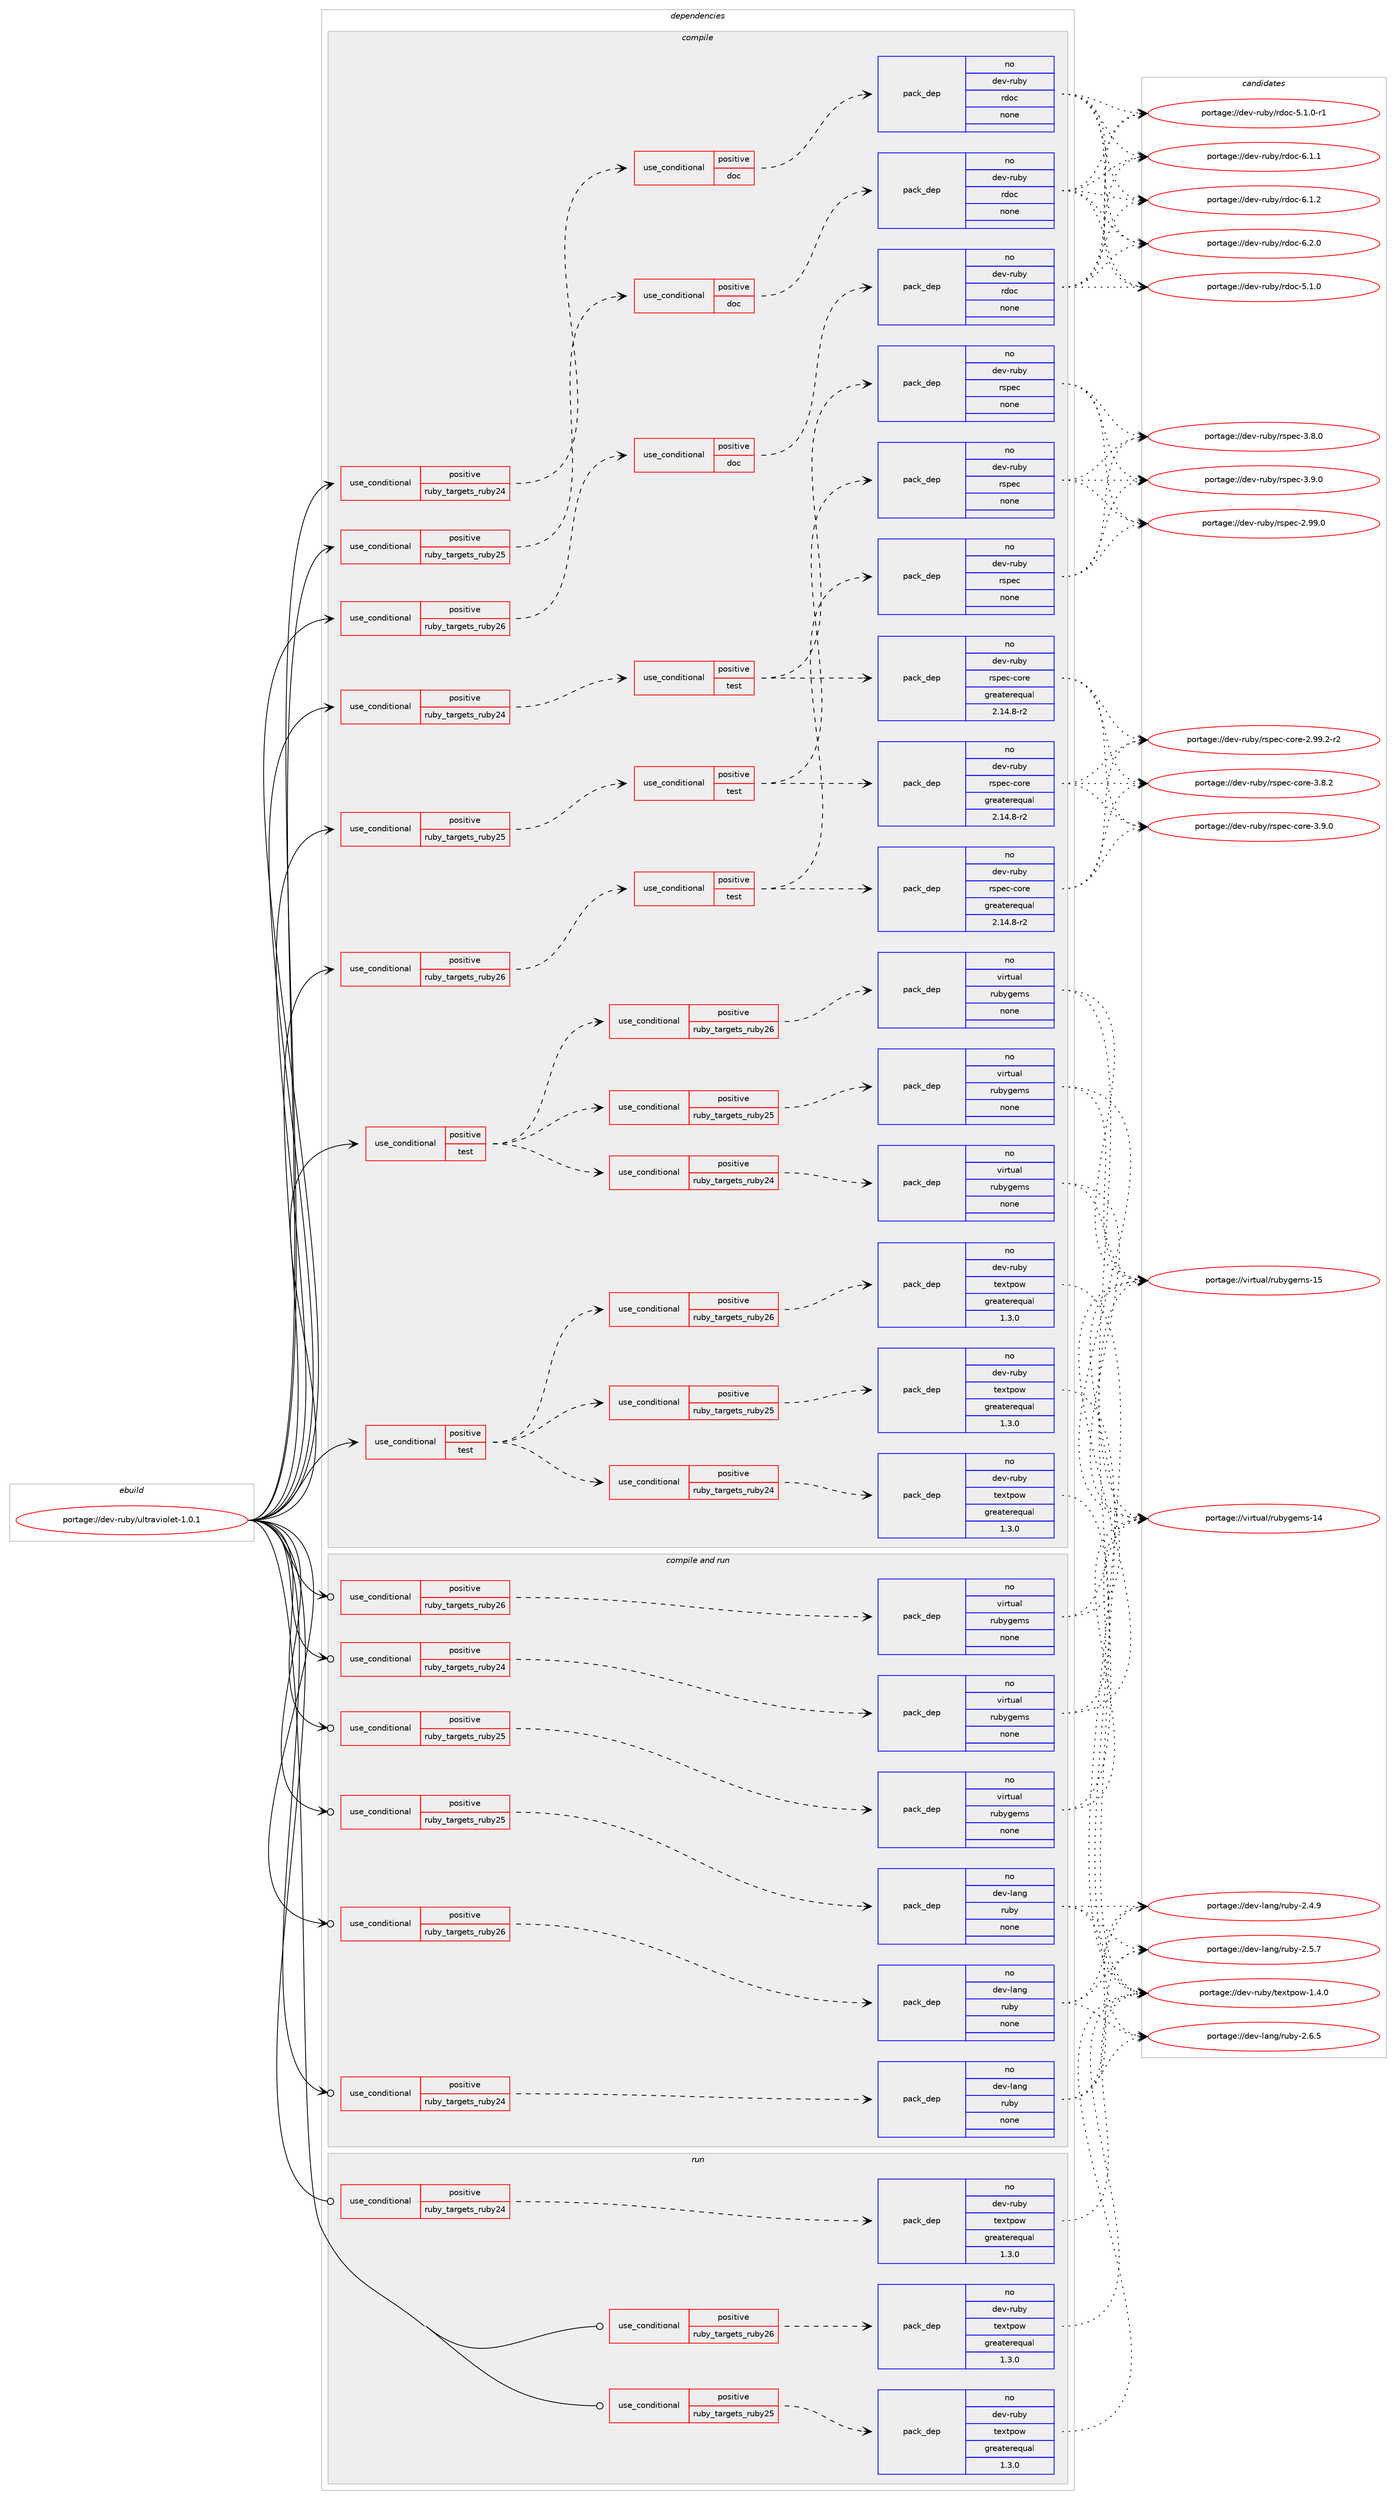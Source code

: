 digraph prolog {

# *************
# Graph options
# *************

newrank=true;
concentrate=true;
compound=true;
graph [rankdir=LR,fontname=Helvetica,fontsize=10,ranksep=1.5];#, ranksep=2.5, nodesep=0.2];
edge  [arrowhead=vee];
node  [fontname=Helvetica,fontsize=10];

# **********
# The ebuild
# **********

subgraph cluster_leftcol {
color=gray;
rank=same;
label=<<i>ebuild</i>>;
id [label="portage://dev-ruby/ultraviolet-1.0.1", color=red, width=4, href="../dev-ruby/ultraviolet-1.0.1.svg"];
}

# ****************
# The dependencies
# ****************

subgraph cluster_midcol {
color=gray;
label=<<i>dependencies</i>>;
subgraph cluster_compile {
fillcolor="#eeeeee";
style=filled;
label=<<i>compile</i>>;
subgraph cond69080 {
dependency254901 [label=<<TABLE BORDER="0" CELLBORDER="1" CELLSPACING="0" CELLPADDING="4"><TR><TD ROWSPAN="3" CELLPADDING="10">use_conditional</TD></TR><TR><TD>positive</TD></TR><TR><TD>ruby_targets_ruby24</TD></TR></TABLE>>, shape=none, color=red];
subgraph cond69081 {
dependency254902 [label=<<TABLE BORDER="0" CELLBORDER="1" CELLSPACING="0" CELLPADDING="4"><TR><TD ROWSPAN="3" CELLPADDING="10">use_conditional</TD></TR><TR><TD>positive</TD></TR><TR><TD>doc</TD></TR></TABLE>>, shape=none, color=red];
subgraph pack182260 {
dependency254903 [label=<<TABLE BORDER="0" CELLBORDER="1" CELLSPACING="0" CELLPADDING="4" WIDTH="220"><TR><TD ROWSPAN="6" CELLPADDING="30">pack_dep</TD></TR><TR><TD WIDTH="110">no</TD></TR><TR><TD>dev-ruby</TD></TR><TR><TD>rdoc</TD></TR><TR><TD>none</TD></TR><TR><TD></TD></TR></TABLE>>, shape=none, color=blue];
}
dependency254902:e -> dependency254903:w [weight=20,style="dashed",arrowhead="vee"];
}
dependency254901:e -> dependency254902:w [weight=20,style="dashed",arrowhead="vee"];
}
id:e -> dependency254901:w [weight=20,style="solid",arrowhead="vee"];
subgraph cond69082 {
dependency254904 [label=<<TABLE BORDER="0" CELLBORDER="1" CELLSPACING="0" CELLPADDING="4"><TR><TD ROWSPAN="3" CELLPADDING="10">use_conditional</TD></TR><TR><TD>positive</TD></TR><TR><TD>ruby_targets_ruby24</TD></TR></TABLE>>, shape=none, color=red];
subgraph cond69083 {
dependency254905 [label=<<TABLE BORDER="0" CELLBORDER="1" CELLSPACING="0" CELLPADDING="4"><TR><TD ROWSPAN="3" CELLPADDING="10">use_conditional</TD></TR><TR><TD>positive</TD></TR><TR><TD>test</TD></TR></TABLE>>, shape=none, color=red];
subgraph pack182261 {
dependency254906 [label=<<TABLE BORDER="0" CELLBORDER="1" CELLSPACING="0" CELLPADDING="4" WIDTH="220"><TR><TD ROWSPAN="6" CELLPADDING="30">pack_dep</TD></TR><TR><TD WIDTH="110">no</TD></TR><TR><TD>dev-ruby</TD></TR><TR><TD>rspec</TD></TR><TR><TD>none</TD></TR><TR><TD></TD></TR></TABLE>>, shape=none, color=blue];
}
dependency254905:e -> dependency254906:w [weight=20,style="dashed",arrowhead="vee"];
subgraph pack182262 {
dependency254907 [label=<<TABLE BORDER="0" CELLBORDER="1" CELLSPACING="0" CELLPADDING="4" WIDTH="220"><TR><TD ROWSPAN="6" CELLPADDING="30">pack_dep</TD></TR><TR><TD WIDTH="110">no</TD></TR><TR><TD>dev-ruby</TD></TR><TR><TD>rspec-core</TD></TR><TR><TD>greaterequal</TD></TR><TR><TD>2.14.8-r2</TD></TR></TABLE>>, shape=none, color=blue];
}
dependency254905:e -> dependency254907:w [weight=20,style="dashed",arrowhead="vee"];
}
dependency254904:e -> dependency254905:w [weight=20,style="dashed",arrowhead="vee"];
}
id:e -> dependency254904:w [weight=20,style="solid",arrowhead="vee"];
subgraph cond69084 {
dependency254908 [label=<<TABLE BORDER="0" CELLBORDER="1" CELLSPACING="0" CELLPADDING="4"><TR><TD ROWSPAN="3" CELLPADDING="10">use_conditional</TD></TR><TR><TD>positive</TD></TR><TR><TD>ruby_targets_ruby25</TD></TR></TABLE>>, shape=none, color=red];
subgraph cond69085 {
dependency254909 [label=<<TABLE BORDER="0" CELLBORDER="1" CELLSPACING="0" CELLPADDING="4"><TR><TD ROWSPAN="3" CELLPADDING="10">use_conditional</TD></TR><TR><TD>positive</TD></TR><TR><TD>doc</TD></TR></TABLE>>, shape=none, color=red];
subgraph pack182263 {
dependency254910 [label=<<TABLE BORDER="0" CELLBORDER="1" CELLSPACING="0" CELLPADDING="4" WIDTH="220"><TR><TD ROWSPAN="6" CELLPADDING="30">pack_dep</TD></TR><TR><TD WIDTH="110">no</TD></TR><TR><TD>dev-ruby</TD></TR><TR><TD>rdoc</TD></TR><TR><TD>none</TD></TR><TR><TD></TD></TR></TABLE>>, shape=none, color=blue];
}
dependency254909:e -> dependency254910:w [weight=20,style="dashed",arrowhead="vee"];
}
dependency254908:e -> dependency254909:w [weight=20,style="dashed",arrowhead="vee"];
}
id:e -> dependency254908:w [weight=20,style="solid",arrowhead="vee"];
subgraph cond69086 {
dependency254911 [label=<<TABLE BORDER="0" CELLBORDER="1" CELLSPACING="0" CELLPADDING="4"><TR><TD ROWSPAN="3" CELLPADDING="10">use_conditional</TD></TR><TR><TD>positive</TD></TR><TR><TD>ruby_targets_ruby25</TD></TR></TABLE>>, shape=none, color=red];
subgraph cond69087 {
dependency254912 [label=<<TABLE BORDER="0" CELLBORDER="1" CELLSPACING="0" CELLPADDING="4"><TR><TD ROWSPAN="3" CELLPADDING="10">use_conditional</TD></TR><TR><TD>positive</TD></TR><TR><TD>test</TD></TR></TABLE>>, shape=none, color=red];
subgraph pack182264 {
dependency254913 [label=<<TABLE BORDER="0" CELLBORDER="1" CELLSPACING="0" CELLPADDING="4" WIDTH="220"><TR><TD ROWSPAN="6" CELLPADDING="30">pack_dep</TD></TR><TR><TD WIDTH="110">no</TD></TR><TR><TD>dev-ruby</TD></TR><TR><TD>rspec</TD></TR><TR><TD>none</TD></TR><TR><TD></TD></TR></TABLE>>, shape=none, color=blue];
}
dependency254912:e -> dependency254913:w [weight=20,style="dashed",arrowhead="vee"];
subgraph pack182265 {
dependency254914 [label=<<TABLE BORDER="0" CELLBORDER="1" CELLSPACING="0" CELLPADDING="4" WIDTH="220"><TR><TD ROWSPAN="6" CELLPADDING="30">pack_dep</TD></TR><TR><TD WIDTH="110">no</TD></TR><TR><TD>dev-ruby</TD></TR><TR><TD>rspec-core</TD></TR><TR><TD>greaterequal</TD></TR><TR><TD>2.14.8-r2</TD></TR></TABLE>>, shape=none, color=blue];
}
dependency254912:e -> dependency254914:w [weight=20,style="dashed",arrowhead="vee"];
}
dependency254911:e -> dependency254912:w [weight=20,style="dashed",arrowhead="vee"];
}
id:e -> dependency254911:w [weight=20,style="solid",arrowhead="vee"];
subgraph cond69088 {
dependency254915 [label=<<TABLE BORDER="0" CELLBORDER="1" CELLSPACING="0" CELLPADDING="4"><TR><TD ROWSPAN="3" CELLPADDING="10">use_conditional</TD></TR><TR><TD>positive</TD></TR><TR><TD>ruby_targets_ruby26</TD></TR></TABLE>>, shape=none, color=red];
subgraph cond69089 {
dependency254916 [label=<<TABLE BORDER="0" CELLBORDER="1" CELLSPACING="0" CELLPADDING="4"><TR><TD ROWSPAN="3" CELLPADDING="10">use_conditional</TD></TR><TR><TD>positive</TD></TR><TR><TD>doc</TD></TR></TABLE>>, shape=none, color=red];
subgraph pack182266 {
dependency254917 [label=<<TABLE BORDER="0" CELLBORDER="1" CELLSPACING="0" CELLPADDING="4" WIDTH="220"><TR><TD ROWSPAN="6" CELLPADDING="30">pack_dep</TD></TR><TR><TD WIDTH="110">no</TD></TR><TR><TD>dev-ruby</TD></TR><TR><TD>rdoc</TD></TR><TR><TD>none</TD></TR><TR><TD></TD></TR></TABLE>>, shape=none, color=blue];
}
dependency254916:e -> dependency254917:w [weight=20,style="dashed",arrowhead="vee"];
}
dependency254915:e -> dependency254916:w [weight=20,style="dashed",arrowhead="vee"];
}
id:e -> dependency254915:w [weight=20,style="solid",arrowhead="vee"];
subgraph cond69090 {
dependency254918 [label=<<TABLE BORDER="0" CELLBORDER="1" CELLSPACING="0" CELLPADDING="4"><TR><TD ROWSPAN="3" CELLPADDING="10">use_conditional</TD></TR><TR><TD>positive</TD></TR><TR><TD>ruby_targets_ruby26</TD></TR></TABLE>>, shape=none, color=red];
subgraph cond69091 {
dependency254919 [label=<<TABLE BORDER="0" CELLBORDER="1" CELLSPACING="0" CELLPADDING="4"><TR><TD ROWSPAN="3" CELLPADDING="10">use_conditional</TD></TR><TR><TD>positive</TD></TR><TR><TD>test</TD></TR></TABLE>>, shape=none, color=red];
subgraph pack182267 {
dependency254920 [label=<<TABLE BORDER="0" CELLBORDER="1" CELLSPACING="0" CELLPADDING="4" WIDTH="220"><TR><TD ROWSPAN="6" CELLPADDING="30">pack_dep</TD></TR><TR><TD WIDTH="110">no</TD></TR><TR><TD>dev-ruby</TD></TR><TR><TD>rspec</TD></TR><TR><TD>none</TD></TR><TR><TD></TD></TR></TABLE>>, shape=none, color=blue];
}
dependency254919:e -> dependency254920:w [weight=20,style="dashed",arrowhead="vee"];
subgraph pack182268 {
dependency254921 [label=<<TABLE BORDER="0" CELLBORDER="1" CELLSPACING="0" CELLPADDING="4" WIDTH="220"><TR><TD ROWSPAN="6" CELLPADDING="30">pack_dep</TD></TR><TR><TD WIDTH="110">no</TD></TR><TR><TD>dev-ruby</TD></TR><TR><TD>rspec-core</TD></TR><TR><TD>greaterequal</TD></TR><TR><TD>2.14.8-r2</TD></TR></TABLE>>, shape=none, color=blue];
}
dependency254919:e -> dependency254921:w [weight=20,style="dashed",arrowhead="vee"];
}
dependency254918:e -> dependency254919:w [weight=20,style="dashed",arrowhead="vee"];
}
id:e -> dependency254918:w [weight=20,style="solid",arrowhead="vee"];
subgraph cond69092 {
dependency254922 [label=<<TABLE BORDER="0" CELLBORDER="1" CELLSPACING="0" CELLPADDING="4"><TR><TD ROWSPAN="3" CELLPADDING="10">use_conditional</TD></TR><TR><TD>positive</TD></TR><TR><TD>test</TD></TR></TABLE>>, shape=none, color=red];
subgraph cond69093 {
dependency254923 [label=<<TABLE BORDER="0" CELLBORDER="1" CELLSPACING="0" CELLPADDING="4"><TR><TD ROWSPAN="3" CELLPADDING="10">use_conditional</TD></TR><TR><TD>positive</TD></TR><TR><TD>ruby_targets_ruby24</TD></TR></TABLE>>, shape=none, color=red];
subgraph pack182269 {
dependency254924 [label=<<TABLE BORDER="0" CELLBORDER="1" CELLSPACING="0" CELLPADDING="4" WIDTH="220"><TR><TD ROWSPAN="6" CELLPADDING="30">pack_dep</TD></TR><TR><TD WIDTH="110">no</TD></TR><TR><TD>dev-ruby</TD></TR><TR><TD>textpow</TD></TR><TR><TD>greaterequal</TD></TR><TR><TD>1.3.0</TD></TR></TABLE>>, shape=none, color=blue];
}
dependency254923:e -> dependency254924:w [weight=20,style="dashed",arrowhead="vee"];
}
dependency254922:e -> dependency254923:w [weight=20,style="dashed",arrowhead="vee"];
subgraph cond69094 {
dependency254925 [label=<<TABLE BORDER="0" CELLBORDER="1" CELLSPACING="0" CELLPADDING="4"><TR><TD ROWSPAN="3" CELLPADDING="10">use_conditional</TD></TR><TR><TD>positive</TD></TR><TR><TD>ruby_targets_ruby25</TD></TR></TABLE>>, shape=none, color=red];
subgraph pack182270 {
dependency254926 [label=<<TABLE BORDER="0" CELLBORDER="1" CELLSPACING="0" CELLPADDING="4" WIDTH="220"><TR><TD ROWSPAN="6" CELLPADDING="30">pack_dep</TD></TR><TR><TD WIDTH="110">no</TD></TR><TR><TD>dev-ruby</TD></TR><TR><TD>textpow</TD></TR><TR><TD>greaterequal</TD></TR><TR><TD>1.3.0</TD></TR></TABLE>>, shape=none, color=blue];
}
dependency254925:e -> dependency254926:w [weight=20,style="dashed",arrowhead="vee"];
}
dependency254922:e -> dependency254925:w [weight=20,style="dashed",arrowhead="vee"];
subgraph cond69095 {
dependency254927 [label=<<TABLE BORDER="0" CELLBORDER="1" CELLSPACING="0" CELLPADDING="4"><TR><TD ROWSPAN="3" CELLPADDING="10">use_conditional</TD></TR><TR><TD>positive</TD></TR><TR><TD>ruby_targets_ruby26</TD></TR></TABLE>>, shape=none, color=red];
subgraph pack182271 {
dependency254928 [label=<<TABLE BORDER="0" CELLBORDER="1" CELLSPACING="0" CELLPADDING="4" WIDTH="220"><TR><TD ROWSPAN="6" CELLPADDING="30">pack_dep</TD></TR><TR><TD WIDTH="110">no</TD></TR><TR><TD>dev-ruby</TD></TR><TR><TD>textpow</TD></TR><TR><TD>greaterequal</TD></TR><TR><TD>1.3.0</TD></TR></TABLE>>, shape=none, color=blue];
}
dependency254927:e -> dependency254928:w [weight=20,style="dashed",arrowhead="vee"];
}
dependency254922:e -> dependency254927:w [weight=20,style="dashed",arrowhead="vee"];
}
id:e -> dependency254922:w [weight=20,style="solid",arrowhead="vee"];
subgraph cond69096 {
dependency254929 [label=<<TABLE BORDER="0" CELLBORDER="1" CELLSPACING="0" CELLPADDING="4"><TR><TD ROWSPAN="3" CELLPADDING="10">use_conditional</TD></TR><TR><TD>positive</TD></TR><TR><TD>test</TD></TR></TABLE>>, shape=none, color=red];
subgraph cond69097 {
dependency254930 [label=<<TABLE BORDER="0" CELLBORDER="1" CELLSPACING="0" CELLPADDING="4"><TR><TD ROWSPAN="3" CELLPADDING="10">use_conditional</TD></TR><TR><TD>positive</TD></TR><TR><TD>ruby_targets_ruby24</TD></TR></TABLE>>, shape=none, color=red];
subgraph pack182272 {
dependency254931 [label=<<TABLE BORDER="0" CELLBORDER="1" CELLSPACING="0" CELLPADDING="4" WIDTH="220"><TR><TD ROWSPAN="6" CELLPADDING="30">pack_dep</TD></TR><TR><TD WIDTH="110">no</TD></TR><TR><TD>virtual</TD></TR><TR><TD>rubygems</TD></TR><TR><TD>none</TD></TR><TR><TD></TD></TR></TABLE>>, shape=none, color=blue];
}
dependency254930:e -> dependency254931:w [weight=20,style="dashed",arrowhead="vee"];
}
dependency254929:e -> dependency254930:w [weight=20,style="dashed",arrowhead="vee"];
subgraph cond69098 {
dependency254932 [label=<<TABLE BORDER="0" CELLBORDER="1" CELLSPACING="0" CELLPADDING="4"><TR><TD ROWSPAN="3" CELLPADDING="10">use_conditional</TD></TR><TR><TD>positive</TD></TR><TR><TD>ruby_targets_ruby25</TD></TR></TABLE>>, shape=none, color=red];
subgraph pack182273 {
dependency254933 [label=<<TABLE BORDER="0" CELLBORDER="1" CELLSPACING="0" CELLPADDING="4" WIDTH="220"><TR><TD ROWSPAN="6" CELLPADDING="30">pack_dep</TD></TR><TR><TD WIDTH="110">no</TD></TR><TR><TD>virtual</TD></TR><TR><TD>rubygems</TD></TR><TR><TD>none</TD></TR><TR><TD></TD></TR></TABLE>>, shape=none, color=blue];
}
dependency254932:e -> dependency254933:w [weight=20,style="dashed",arrowhead="vee"];
}
dependency254929:e -> dependency254932:w [weight=20,style="dashed",arrowhead="vee"];
subgraph cond69099 {
dependency254934 [label=<<TABLE BORDER="0" CELLBORDER="1" CELLSPACING="0" CELLPADDING="4"><TR><TD ROWSPAN="3" CELLPADDING="10">use_conditional</TD></TR><TR><TD>positive</TD></TR><TR><TD>ruby_targets_ruby26</TD></TR></TABLE>>, shape=none, color=red];
subgraph pack182274 {
dependency254935 [label=<<TABLE BORDER="0" CELLBORDER="1" CELLSPACING="0" CELLPADDING="4" WIDTH="220"><TR><TD ROWSPAN="6" CELLPADDING="30">pack_dep</TD></TR><TR><TD WIDTH="110">no</TD></TR><TR><TD>virtual</TD></TR><TR><TD>rubygems</TD></TR><TR><TD>none</TD></TR><TR><TD></TD></TR></TABLE>>, shape=none, color=blue];
}
dependency254934:e -> dependency254935:w [weight=20,style="dashed",arrowhead="vee"];
}
dependency254929:e -> dependency254934:w [weight=20,style="dashed",arrowhead="vee"];
}
id:e -> dependency254929:w [weight=20,style="solid",arrowhead="vee"];
}
subgraph cluster_compileandrun {
fillcolor="#eeeeee";
style=filled;
label=<<i>compile and run</i>>;
subgraph cond69100 {
dependency254936 [label=<<TABLE BORDER="0" CELLBORDER="1" CELLSPACING="0" CELLPADDING="4"><TR><TD ROWSPAN="3" CELLPADDING="10">use_conditional</TD></TR><TR><TD>positive</TD></TR><TR><TD>ruby_targets_ruby24</TD></TR></TABLE>>, shape=none, color=red];
subgraph pack182275 {
dependency254937 [label=<<TABLE BORDER="0" CELLBORDER="1" CELLSPACING="0" CELLPADDING="4" WIDTH="220"><TR><TD ROWSPAN="6" CELLPADDING="30">pack_dep</TD></TR><TR><TD WIDTH="110">no</TD></TR><TR><TD>dev-lang</TD></TR><TR><TD>ruby</TD></TR><TR><TD>none</TD></TR><TR><TD></TD></TR></TABLE>>, shape=none, color=blue];
}
dependency254936:e -> dependency254937:w [weight=20,style="dashed",arrowhead="vee"];
}
id:e -> dependency254936:w [weight=20,style="solid",arrowhead="odotvee"];
subgraph cond69101 {
dependency254938 [label=<<TABLE BORDER="0" CELLBORDER="1" CELLSPACING="0" CELLPADDING="4"><TR><TD ROWSPAN="3" CELLPADDING="10">use_conditional</TD></TR><TR><TD>positive</TD></TR><TR><TD>ruby_targets_ruby24</TD></TR></TABLE>>, shape=none, color=red];
subgraph pack182276 {
dependency254939 [label=<<TABLE BORDER="0" CELLBORDER="1" CELLSPACING="0" CELLPADDING="4" WIDTH="220"><TR><TD ROWSPAN="6" CELLPADDING="30">pack_dep</TD></TR><TR><TD WIDTH="110">no</TD></TR><TR><TD>virtual</TD></TR><TR><TD>rubygems</TD></TR><TR><TD>none</TD></TR><TR><TD></TD></TR></TABLE>>, shape=none, color=blue];
}
dependency254938:e -> dependency254939:w [weight=20,style="dashed",arrowhead="vee"];
}
id:e -> dependency254938:w [weight=20,style="solid",arrowhead="odotvee"];
subgraph cond69102 {
dependency254940 [label=<<TABLE BORDER="0" CELLBORDER="1" CELLSPACING="0" CELLPADDING="4"><TR><TD ROWSPAN="3" CELLPADDING="10">use_conditional</TD></TR><TR><TD>positive</TD></TR><TR><TD>ruby_targets_ruby25</TD></TR></TABLE>>, shape=none, color=red];
subgraph pack182277 {
dependency254941 [label=<<TABLE BORDER="0" CELLBORDER="1" CELLSPACING="0" CELLPADDING="4" WIDTH="220"><TR><TD ROWSPAN="6" CELLPADDING="30">pack_dep</TD></TR><TR><TD WIDTH="110">no</TD></TR><TR><TD>dev-lang</TD></TR><TR><TD>ruby</TD></TR><TR><TD>none</TD></TR><TR><TD></TD></TR></TABLE>>, shape=none, color=blue];
}
dependency254940:e -> dependency254941:w [weight=20,style="dashed",arrowhead="vee"];
}
id:e -> dependency254940:w [weight=20,style="solid",arrowhead="odotvee"];
subgraph cond69103 {
dependency254942 [label=<<TABLE BORDER="0" CELLBORDER="1" CELLSPACING="0" CELLPADDING="4"><TR><TD ROWSPAN="3" CELLPADDING="10">use_conditional</TD></TR><TR><TD>positive</TD></TR><TR><TD>ruby_targets_ruby25</TD></TR></TABLE>>, shape=none, color=red];
subgraph pack182278 {
dependency254943 [label=<<TABLE BORDER="0" CELLBORDER="1" CELLSPACING="0" CELLPADDING="4" WIDTH="220"><TR><TD ROWSPAN="6" CELLPADDING="30">pack_dep</TD></TR><TR><TD WIDTH="110">no</TD></TR><TR><TD>virtual</TD></TR><TR><TD>rubygems</TD></TR><TR><TD>none</TD></TR><TR><TD></TD></TR></TABLE>>, shape=none, color=blue];
}
dependency254942:e -> dependency254943:w [weight=20,style="dashed",arrowhead="vee"];
}
id:e -> dependency254942:w [weight=20,style="solid",arrowhead="odotvee"];
subgraph cond69104 {
dependency254944 [label=<<TABLE BORDER="0" CELLBORDER="1" CELLSPACING="0" CELLPADDING="4"><TR><TD ROWSPAN="3" CELLPADDING="10">use_conditional</TD></TR><TR><TD>positive</TD></TR><TR><TD>ruby_targets_ruby26</TD></TR></TABLE>>, shape=none, color=red];
subgraph pack182279 {
dependency254945 [label=<<TABLE BORDER="0" CELLBORDER="1" CELLSPACING="0" CELLPADDING="4" WIDTH="220"><TR><TD ROWSPAN="6" CELLPADDING="30">pack_dep</TD></TR><TR><TD WIDTH="110">no</TD></TR><TR><TD>dev-lang</TD></TR><TR><TD>ruby</TD></TR><TR><TD>none</TD></TR><TR><TD></TD></TR></TABLE>>, shape=none, color=blue];
}
dependency254944:e -> dependency254945:w [weight=20,style="dashed",arrowhead="vee"];
}
id:e -> dependency254944:w [weight=20,style="solid",arrowhead="odotvee"];
subgraph cond69105 {
dependency254946 [label=<<TABLE BORDER="0" CELLBORDER="1" CELLSPACING="0" CELLPADDING="4"><TR><TD ROWSPAN="3" CELLPADDING="10">use_conditional</TD></TR><TR><TD>positive</TD></TR><TR><TD>ruby_targets_ruby26</TD></TR></TABLE>>, shape=none, color=red];
subgraph pack182280 {
dependency254947 [label=<<TABLE BORDER="0" CELLBORDER="1" CELLSPACING="0" CELLPADDING="4" WIDTH="220"><TR><TD ROWSPAN="6" CELLPADDING="30">pack_dep</TD></TR><TR><TD WIDTH="110">no</TD></TR><TR><TD>virtual</TD></TR><TR><TD>rubygems</TD></TR><TR><TD>none</TD></TR><TR><TD></TD></TR></TABLE>>, shape=none, color=blue];
}
dependency254946:e -> dependency254947:w [weight=20,style="dashed",arrowhead="vee"];
}
id:e -> dependency254946:w [weight=20,style="solid",arrowhead="odotvee"];
}
subgraph cluster_run {
fillcolor="#eeeeee";
style=filled;
label=<<i>run</i>>;
subgraph cond69106 {
dependency254948 [label=<<TABLE BORDER="0" CELLBORDER="1" CELLSPACING="0" CELLPADDING="4"><TR><TD ROWSPAN="3" CELLPADDING="10">use_conditional</TD></TR><TR><TD>positive</TD></TR><TR><TD>ruby_targets_ruby24</TD></TR></TABLE>>, shape=none, color=red];
subgraph pack182281 {
dependency254949 [label=<<TABLE BORDER="0" CELLBORDER="1" CELLSPACING="0" CELLPADDING="4" WIDTH="220"><TR><TD ROWSPAN="6" CELLPADDING="30">pack_dep</TD></TR><TR><TD WIDTH="110">no</TD></TR><TR><TD>dev-ruby</TD></TR><TR><TD>textpow</TD></TR><TR><TD>greaterequal</TD></TR><TR><TD>1.3.0</TD></TR></TABLE>>, shape=none, color=blue];
}
dependency254948:e -> dependency254949:w [weight=20,style="dashed",arrowhead="vee"];
}
id:e -> dependency254948:w [weight=20,style="solid",arrowhead="odot"];
subgraph cond69107 {
dependency254950 [label=<<TABLE BORDER="0" CELLBORDER="1" CELLSPACING="0" CELLPADDING="4"><TR><TD ROWSPAN="3" CELLPADDING="10">use_conditional</TD></TR><TR><TD>positive</TD></TR><TR><TD>ruby_targets_ruby25</TD></TR></TABLE>>, shape=none, color=red];
subgraph pack182282 {
dependency254951 [label=<<TABLE BORDER="0" CELLBORDER="1" CELLSPACING="0" CELLPADDING="4" WIDTH="220"><TR><TD ROWSPAN="6" CELLPADDING="30">pack_dep</TD></TR><TR><TD WIDTH="110">no</TD></TR><TR><TD>dev-ruby</TD></TR><TR><TD>textpow</TD></TR><TR><TD>greaterequal</TD></TR><TR><TD>1.3.0</TD></TR></TABLE>>, shape=none, color=blue];
}
dependency254950:e -> dependency254951:w [weight=20,style="dashed",arrowhead="vee"];
}
id:e -> dependency254950:w [weight=20,style="solid",arrowhead="odot"];
subgraph cond69108 {
dependency254952 [label=<<TABLE BORDER="0" CELLBORDER="1" CELLSPACING="0" CELLPADDING="4"><TR><TD ROWSPAN="3" CELLPADDING="10">use_conditional</TD></TR><TR><TD>positive</TD></TR><TR><TD>ruby_targets_ruby26</TD></TR></TABLE>>, shape=none, color=red];
subgraph pack182283 {
dependency254953 [label=<<TABLE BORDER="0" CELLBORDER="1" CELLSPACING="0" CELLPADDING="4" WIDTH="220"><TR><TD ROWSPAN="6" CELLPADDING="30">pack_dep</TD></TR><TR><TD WIDTH="110">no</TD></TR><TR><TD>dev-ruby</TD></TR><TR><TD>textpow</TD></TR><TR><TD>greaterequal</TD></TR><TR><TD>1.3.0</TD></TR></TABLE>>, shape=none, color=blue];
}
dependency254952:e -> dependency254953:w [weight=20,style="dashed",arrowhead="vee"];
}
id:e -> dependency254952:w [weight=20,style="solid",arrowhead="odot"];
}
}

# **************
# The candidates
# **************

subgraph cluster_choices {
rank=same;
color=gray;
label=<<i>candidates</i>>;

subgraph choice182260 {
color=black;
nodesep=1;
choiceportage10010111845114117981214711410011199455346494648 [label="portage://dev-ruby/rdoc-5.1.0", color=red, width=4,href="../dev-ruby/rdoc-5.1.0.svg"];
choiceportage100101118451141179812147114100111994553464946484511449 [label="portage://dev-ruby/rdoc-5.1.0-r1", color=red, width=4,href="../dev-ruby/rdoc-5.1.0-r1.svg"];
choiceportage10010111845114117981214711410011199455446494649 [label="portage://dev-ruby/rdoc-6.1.1", color=red, width=4,href="../dev-ruby/rdoc-6.1.1.svg"];
choiceportage10010111845114117981214711410011199455446494650 [label="portage://dev-ruby/rdoc-6.1.2", color=red, width=4,href="../dev-ruby/rdoc-6.1.2.svg"];
choiceportage10010111845114117981214711410011199455446504648 [label="portage://dev-ruby/rdoc-6.2.0", color=red, width=4,href="../dev-ruby/rdoc-6.2.0.svg"];
dependency254903:e -> choiceportage10010111845114117981214711410011199455346494648:w [style=dotted,weight="100"];
dependency254903:e -> choiceportage100101118451141179812147114100111994553464946484511449:w [style=dotted,weight="100"];
dependency254903:e -> choiceportage10010111845114117981214711410011199455446494649:w [style=dotted,weight="100"];
dependency254903:e -> choiceportage10010111845114117981214711410011199455446494650:w [style=dotted,weight="100"];
dependency254903:e -> choiceportage10010111845114117981214711410011199455446504648:w [style=dotted,weight="100"];
}
subgraph choice182261 {
color=black;
nodesep=1;
choiceportage1001011184511411798121471141151121019945504657574648 [label="portage://dev-ruby/rspec-2.99.0", color=red, width=4,href="../dev-ruby/rspec-2.99.0.svg"];
choiceportage10010111845114117981214711411511210199455146564648 [label="portage://dev-ruby/rspec-3.8.0", color=red, width=4,href="../dev-ruby/rspec-3.8.0.svg"];
choiceportage10010111845114117981214711411511210199455146574648 [label="portage://dev-ruby/rspec-3.9.0", color=red, width=4,href="../dev-ruby/rspec-3.9.0.svg"];
dependency254906:e -> choiceportage1001011184511411798121471141151121019945504657574648:w [style=dotted,weight="100"];
dependency254906:e -> choiceportage10010111845114117981214711411511210199455146564648:w [style=dotted,weight="100"];
dependency254906:e -> choiceportage10010111845114117981214711411511210199455146574648:w [style=dotted,weight="100"];
}
subgraph choice182262 {
color=black;
nodesep=1;
choiceportage100101118451141179812147114115112101994599111114101455046575746504511450 [label="portage://dev-ruby/rspec-core-2.99.2-r2", color=red, width=4,href="../dev-ruby/rspec-core-2.99.2-r2.svg"];
choiceportage100101118451141179812147114115112101994599111114101455146564650 [label="portage://dev-ruby/rspec-core-3.8.2", color=red, width=4,href="../dev-ruby/rspec-core-3.8.2.svg"];
choiceportage100101118451141179812147114115112101994599111114101455146574648 [label="portage://dev-ruby/rspec-core-3.9.0", color=red, width=4,href="../dev-ruby/rspec-core-3.9.0.svg"];
dependency254907:e -> choiceportage100101118451141179812147114115112101994599111114101455046575746504511450:w [style=dotted,weight="100"];
dependency254907:e -> choiceportage100101118451141179812147114115112101994599111114101455146564650:w [style=dotted,weight="100"];
dependency254907:e -> choiceportage100101118451141179812147114115112101994599111114101455146574648:w [style=dotted,weight="100"];
}
subgraph choice182263 {
color=black;
nodesep=1;
choiceportage10010111845114117981214711410011199455346494648 [label="portage://dev-ruby/rdoc-5.1.0", color=red, width=4,href="../dev-ruby/rdoc-5.1.0.svg"];
choiceportage100101118451141179812147114100111994553464946484511449 [label="portage://dev-ruby/rdoc-5.1.0-r1", color=red, width=4,href="../dev-ruby/rdoc-5.1.0-r1.svg"];
choiceportage10010111845114117981214711410011199455446494649 [label="portage://dev-ruby/rdoc-6.1.1", color=red, width=4,href="../dev-ruby/rdoc-6.1.1.svg"];
choiceportage10010111845114117981214711410011199455446494650 [label="portage://dev-ruby/rdoc-6.1.2", color=red, width=4,href="../dev-ruby/rdoc-6.1.2.svg"];
choiceportage10010111845114117981214711410011199455446504648 [label="portage://dev-ruby/rdoc-6.2.0", color=red, width=4,href="../dev-ruby/rdoc-6.2.0.svg"];
dependency254910:e -> choiceportage10010111845114117981214711410011199455346494648:w [style=dotted,weight="100"];
dependency254910:e -> choiceportage100101118451141179812147114100111994553464946484511449:w [style=dotted,weight="100"];
dependency254910:e -> choiceportage10010111845114117981214711410011199455446494649:w [style=dotted,weight="100"];
dependency254910:e -> choiceportage10010111845114117981214711410011199455446494650:w [style=dotted,weight="100"];
dependency254910:e -> choiceportage10010111845114117981214711410011199455446504648:w [style=dotted,weight="100"];
}
subgraph choice182264 {
color=black;
nodesep=1;
choiceportage1001011184511411798121471141151121019945504657574648 [label="portage://dev-ruby/rspec-2.99.0", color=red, width=4,href="../dev-ruby/rspec-2.99.0.svg"];
choiceportage10010111845114117981214711411511210199455146564648 [label="portage://dev-ruby/rspec-3.8.0", color=red, width=4,href="../dev-ruby/rspec-3.8.0.svg"];
choiceportage10010111845114117981214711411511210199455146574648 [label="portage://dev-ruby/rspec-3.9.0", color=red, width=4,href="../dev-ruby/rspec-3.9.0.svg"];
dependency254913:e -> choiceportage1001011184511411798121471141151121019945504657574648:w [style=dotted,weight="100"];
dependency254913:e -> choiceportage10010111845114117981214711411511210199455146564648:w [style=dotted,weight="100"];
dependency254913:e -> choiceportage10010111845114117981214711411511210199455146574648:w [style=dotted,weight="100"];
}
subgraph choice182265 {
color=black;
nodesep=1;
choiceportage100101118451141179812147114115112101994599111114101455046575746504511450 [label="portage://dev-ruby/rspec-core-2.99.2-r2", color=red, width=4,href="../dev-ruby/rspec-core-2.99.2-r2.svg"];
choiceportage100101118451141179812147114115112101994599111114101455146564650 [label="portage://dev-ruby/rspec-core-3.8.2", color=red, width=4,href="../dev-ruby/rspec-core-3.8.2.svg"];
choiceportage100101118451141179812147114115112101994599111114101455146574648 [label="portage://dev-ruby/rspec-core-3.9.0", color=red, width=4,href="../dev-ruby/rspec-core-3.9.0.svg"];
dependency254914:e -> choiceportage100101118451141179812147114115112101994599111114101455046575746504511450:w [style=dotted,weight="100"];
dependency254914:e -> choiceportage100101118451141179812147114115112101994599111114101455146564650:w [style=dotted,weight="100"];
dependency254914:e -> choiceportage100101118451141179812147114115112101994599111114101455146574648:w [style=dotted,weight="100"];
}
subgraph choice182266 {
color=black;
nodesep=1;
choiceportage10010111845114117981214711410011199455346494648 [label="portage://dev-ruby/rdoc-5.1.0", color=red, width=4,href="../dev-ruby/rdoc-5.1.0.svg"];
choiceportage100101118451141179812147114100111994553464946484511449 [label="portage://dev-ruby/rdoc-5.1.0-r1", color=red, width=4,href="../dev-ruby/rdoc-5.1.0-r1.svg"];
choiceportage10010111845114117981214711410011199455446494649 [label="portage://dev-ruby/rdoc-6.1.1", color=red, width=4,href="../dev-ruby/rdoc-6.1.1.svg"];
choiceportage10010111845114117981214711410011199455446494650 [label="portage://dev-ruby/rdoc-6.1.2", color=red, width=4,href="../dev-ruby/rdoc-6.1.2.svg"];
choiceportage10010111845114117981214711410011199455446504648 [label="portage://dev-ruby/rdoc-6.2.0", color=red, width=4,href="../dev-ruby/rdoc-6.2.0.svg"];
dependency254917:e -> choiceportage10010111845114117981214711410011199455346494648:w [style=dotted,weight="100"];
dependency254917:e -> choiceportage100101118451141179812147114100111994553464946484511449:w [style=dotted,weight="100"];
dependency254917:e -> choiceportage10010111845114117981214711410011199455446494649:w [style=dotted,weight="100"];
dependency254917:e -> choiceportage10010111845114117981214711410011199455446494650:w [style=dotted,weight="100"];
dependency254917:e -> choiceportage10010111845114117981214711410011199455446504648:w [style=dotted,weight="100"];
}
subgraph choice182267 {
color=black;
nodesep=1;
choiceportage1001011184511411798121471141151121019945504657574648 [label="portage://dev-ruby/rspec-2.99.0", color=red, width=4,href="../dev-ruby/rspec-2.99.0.svg"];
choiceportage10010111845114117981214711411511210199455146564648 [label="portage://dev-ruby/rspec-3.8.0", color=red, width=4,href="../dev-ruby/rspec-3.8.0.svg"];
choiceportage10010111845114117981214711411511210199455146574648 [label="portage://dev-ruby/rspec-3.9.0", color=red, width=4,href="../dev-ruby/rspec-3.9.0.svg"];
dependency254920:e -> choiceportage1001011184511411798121471141151121019945504657574648:w [style=dotted,weight="100"];
dependency254920:e -> choiceportage10010111845114117981214711411511210199455146564648:w [style=dotted,weight="100"];
dependency254920:e -> choiceportage10010111845114117981214711411511210199455146574648:w [style=dotted,weight="100"];
}
subgraph choice182268 {
color=black;
nodesep=1;
choiceportage100101118451141179812147114115112101994599111114101455046575746504511450 [label="portage://dev-ruby/rspec-core-2.99.2-r2", color=red, width=4,href="../dev-ruby/rspec-core-2.99.2-r2.svg"];
choiceportage100101118451141179812147114115112101994599111114101455146564650 [label="portage://dev-ruby/rspec-core-3.8.2", color=red, width=4,href="../dev-ruby/rspec-core-3.8.2.svg"];
choiceportage100101118451141179812147114115112101994599111114101455146574648 [label="portage://dev-ruby/rspec-core-3.9.0", color=red, width=4,href="../dev-ruby/rspec-core-3.9.0.svg"];
dependency254921:e -> choiceportage100101118451141179812147114115112101994599111114101455046575746504511450:w [style=dotted,weight="100"];
dependency254921:e -> choiceportage100101118451141179812147114115112101994599111114101455146564650:w [style=dotted,weight="100"];
dependency254921:e -> choiceportage100101118451141179812147114115112101994599111114101455146574648:w [style=dotted,weight="100"];
}
subgraph choice182269 {
color=black;
nodesep=1;
choiceportage100101118451141179812147116101120116112111119454946524648 [label="portage://dev-ruby/textpow-1.4.0", color=red, width=4,href="../dev-ruby/textpow-1.4.0.svg"];
dependency254924:e -> choiceportage100101118451141179812147116101120116112111119454946524648:w [style=dotted,weight="100"];
}
subgraph choice182270 {
color=black;
nodesep=1;
choiceportage100101118451141179812147116101120116112111119454946524648 [label="portage://dev-ruby/textpow-1.4.0", color=red, width=4,href="../dev-ruby/textpow-1.4.0.svg"];
dependency254926:e -> choiceportage100101118451141179812147116101120116112111119454946524648:w [style=dotted,weight="100"];
}
subgraph choice182271 {
color=black;
nodesep=1;
choiceportage100101118451141179812147116101120116112111119454946524648 [label="portage://dev-ruby/textpow-1.4.0", color=red, width=4,href="../dev-ruby/textpow-1.4.0.svg"];
dependency254928:e -> choiceportage100101118451141179812147116101120116112111119454946524648:w [style=dotted,weight="100"];
}
subgraph choice182272 {
color=black;
nodesep=1;
choiceportage118105114116117971084711411798121103101109115454952 [label="portage://virtual/rubygems-14", color=red, width=4,href="../virtual/rubygems-14.svg"];
choiceportage118105114116117971084711411798121103101109115454953 [label="portage://virtual/rubygems-15", color=red, width=4,href="../virtual/rubygems-15.svg"];
dependency254931:e -> choiceportage118105114116117971084711411798121103101109115454952:w [style=dotted,weight="100"];
dependency254931:e -> choiceportage118105114116117971084711411798121103101109115454953:w [style=dotted,weight="100"];
}
subgraph choice182273 {
color=black;
nodesep=1;
choiceportage118105114116117971084711411798121103101109115454952 [label="portage://virtual/rubygems-14", color=red, width=4,href="../virtual/rubygems-14.svg"];
choiceportage118105114116117971084711411798121103101109115454953 [label="portage://virtual/rubygems-15", color=red, width=4,href="../virtual/rubygems-15.svg"];
dependency254933:e -> choiceportage118105114116117971084711411798121103101109115454952:w [style=dotted,weight="100"];
dependency254933:e -> choiceportage118105114116117971084711411798121103101109115454953:w [style=dotted,weight="100"];
}
subgraph choice182274 {
color=black;
nodesep=1;
choiceportage118105114116117971084711411798121103101109115454952 [label="portage://virtual/rubygems-14", color=red, width=4,href="../virtual/rubygems-14.svg"];
choiceportage118105114116117971084711411798121103101109115454953 [label="portage://virtual/rubygems-15", color=red, width=4,href="../virtual/rubygems-15.svg"];
dependency254935:e -> choiceportage118105114116117971084711411798121103101109115454952:w [style=dotted,weight="100"];
dependency254935:e -> choiceportage118105114116117971084711411798121103101109115454953:w [style=dotted,weight="100"];
}
subgraph choice182275 {
color=black;
nodesep=1;
choiceportage10010111845108971101034711411798121455046524657 [label="portage://dev-lang/ruby-2.4.9", color=red, width=4,href="../dev-lang/ruby-2.4.9.svg"];
choiceportage10010111845108971101034711411798121455046534655 [label="portage://dev-lang/ruby-2.5.7", color=red, width=4,href="../dev-lang/ruby-2.5.7.svg"];
choiceportage10010111845108971101034711411798121455046544653 [label="portage://dev-lang/ruby-2.6.5", color=red, width=4,href="../dev-lang/ruby-2.6.5.svg"];
dependency254937:e -> choiceportage10010111845108971101034711411798121455046524657:w [style=dotted,weight="100"];
dependency254937:e -> choiceportage10010111845108971101034711411798121455046534655:w [style=dotted,weight="100"];
dependency254937:e -> choiceportage10010111845108971101034711411798121455046544653:w [style=dotted,weight="100"];
}
subgraph choice182276 {
color=black;
nodesep=1;
choiceportage118105114116117971084711411798121103101109115454952 [label="portage://virtual/rubygems-14", color=red, width=4,href="../virtual/rubygems-14.svg"];
choiceportage118105114116117971084711411798121103101109115454953 [label="portage://virtual/rubygems-15", color=red, width=4,href="../virtual/rubygems-15.svg"];
dependency254939:e -> choiceportage118105114116117971084711411798121103101109115454952:w [style=dotted,weight="100"];
dependency254939:e -> choiceportage118105114116117971084711411798121103101109115454953:w [style=dotted,weight="100"];
}
subgraph choice182277 {
color=black;
nodesep=1;
choiceportage10010111845108971101034711411798121455046524657 [label="portage://dev-lang/ruby-2.4.9", color=red, width=4,href="../dev-lang/ruby-2.4.9.svg"];
choiceportage10010111845108971101034711411798121455046534655 [label="portage://dev-lang/ruby-2.5.7", color=red, width=4,href="../dev-lang/ruby-2.5.7.svg"];
choiceportage10010111845108971101034711411798121455046544653 [label="portage://dev-lang/ruby-2.6.5", color=red, width=4,href="../dev-lang/ruby-2.6.5.svg"];
dependency254941:e -> choiceportage10010111845108971101034711411798121455046524657:w [style=dotted,weight="100"];
dependency254941:e -> choiceportage10010111845108971101034711411798121455046534655:w [style=dotted,weight="100"];
dependency254941:e -> choiceportage10010111845108971101034711411798121455046544653:w [style=dotted,weight="100"];
}
subgraph choice182278 {
color=black;
nodesep=1;
choiceportage118105114116117971084711411798121103101109115454952 [label="portage://virtual/rubygems-14", color=red, width=4,href="../virtual/rubygems-14.svg"];
choiceportage118105114116117971084711411798121103101109115454953 [label="portage://virtual/rubygems-15", color=red, width=4,href="../virtual/rubygems-15.svg"];
dependency254943:e -> choiceportage118105114116117971084711411798121103101109115454952:w [style=dotted,weight="100"];
dependency254943:e -> choiceportage118105114116117971084711411798121103101109115454953:w [style=dotted,weight="100"];
}
subgraph choice182279 {
color=black;
nodesep=1;
choiceportage10010111845108971101034711411798121455046524657 [label="portage://dev-lang/ruby-2.4.9", color=red, width=4,href="../dev-lang/ruby-2.4.9.svg"];
choiceportage10010111845108971101034711411798121455046534655 [label="portage://dev-lang/ruby-2.5.7", color=red, width=4,href="../dev-lang/ruby-2.5.7.svg"];
choiceportage10010111845108971101034711411798121455046544653 [label="portage://dev-lang/ruby-2.6.5", color=red, width=4,href="../dev-lang/ruby-2.6.5.svg"];
dependency254945:e -> choiceportage10010111845108971101034711411798121455046524657:w [style=dotted,weight="100"];
dependency254945:e -> choiceportage10010111845108971101034711411798121455046534655:w [style=dotted,weight="100"];
dependency254945:e -> choiceportage10010111845108971101034711411798121455046544653:w [style=dotted,weight="100"];
}
subgraph choice182280 {
color=black;
nodesep=1;
choiceportage118105114116117971084711411798121103101109115454952 [label="portage://virtual/rubygems-14", color=red, width=4,href="../virtual/rubygems-14.svg"];
choiceportage118105114116117971084711411798121103101109115454953 [label="portage://virtual/rubygems-15", color=red, width=4,href="../virtual/rubygems-15.svg"];
dependency254947:e -> choiceportage118105114116117971084711411798121103101109115454952:w [style=dotted,weight="100"];
dependency254947:e -> choiceportage118105114116117971084711411798121103101109115454953:w [style=dotted,weight="100"];
}
subgraph choice182281 {
color=black;
nodesep=1;
choiceportage100101118451141179812147116101120116112111119454946524648 [label="portage://dev-ruby/textpow-1.4.0", color=red, width=4,href="../dev-ruby/textpow-1.4.0.svg"];
dependency254949:e -> choiceportage100101118451141179812147116101120116112111119454946524648:w [style=dotted,weight="100"];
}
subgraph choice182282 {
color=black;
nodesep=1;
choiceportage100101118451141179812147116101120116112111119454946524648 [label="portage://dev-ruby/textpow-1.4.0", color=red, width=4,href="../dev-ruby/textpow-1.4.0.svg"];
dependency254951:e -> choiceportage100101118451141179812147116101120116112111119454946524648:w [style=dotted,weight="100"];
}
subgraph choice182283 {
color=black;
nodesep=1;
choiceportage100101118451141179812147116101120116112111119454946524648 [label="portage://dev-ruby/textpow-1.4.0", color=red, width=4,href="../dev-ruby/textpow-1.4.0.svg"];
dependency254953:e -> choiceportage100101118451141179812147116101120116112111119454946524648:w [style=dotted,weight="100"];
}
}

}
